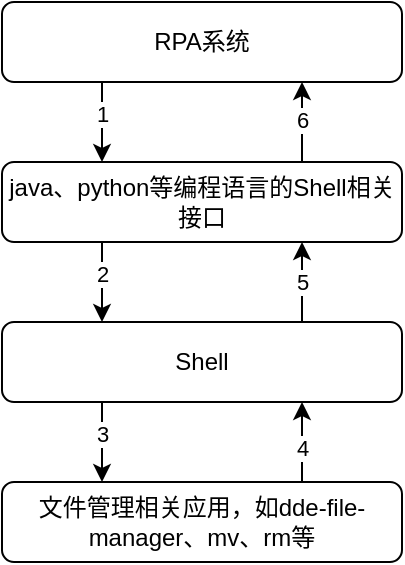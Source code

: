 <mxfile version="22.0.8" type="github">
  <diagram name="第 1 页" id="TP1V4fHeTRA3vRTPvK3x">
    <mxGraphModel dx="681" dy="418" grid="1" gridSize="10" guides="1" tooltips="1" connect="1" arrows="1" fold="1" page="1" pageScale="1" pageWidth="827" pageHeight="1169" math="0" shadow="0">
      <root>
        <mxCell id="0" />
        <mxCell id="1" parent="0" />
        <mxCell id="4PUE3C8j-RCjqCMSjhHY-5" style="edgeStyle=orthogonalEdgeStyle;rounded=0;orthogonalLoop=1;jettySize=auto;html=1;entryX=0.25;entryY=0;entryDx=0;entryDy=0;" edge="1" parent="1" source="4PUE3C8j-RCjqCMSjhHY-1" target="4PUE3C8j-RCjqCMSjhHY-2">
          <mxGeometry relative="1" as="geometry">
            <Array as="points">
              <mxPoint x="330" y="210" />
              <mxPoint x="330" y="210" />
            </Array>
          </mxGeometry>
        </mxCell>
        <mxCell id="4PUE3C8j-RCjqCMSjhHY-11" value="1" style="edgeLabel;html=1;align=center;verticalAlign=middle;resizable=0;points=[];" vertex="1" connectable="0" parent="4PUE3C8j-RCjqCMSjhHY-5">
          <mxGeometry x="-0.281" relative="1" as="geometry">
            <mxPoint y="1" as="offset" />
          </mxGeometry>
        </mxCell>
        <mxCell id="4PUE3C8j-RCjqCMSjhHY-1" value="RPA系统" style="rounded=1;whiteSpace=wrap;html=1;" vertex="1" parent="1">
          <mxGeometry x="280" y="160" width="200" height="40" as="geometry" />
        </mxCell>
        <mxCell id="4PUE3C8j-RCjqCMSjhHY-6" style="edgeStyle=orthogonalEdgeStyle;rounded=0;orthogonalLoop=1;jettySize=auto;html=1;entryX=0.25;entryY=0;entryDx=0;entryDy=0;" edge="1" parent="1" source="4PUE3C8j-RCjqCMSjhHY-2" target="4PUE3C8j-RCjqCMSjhHY-3">
          <mxGeometry relative="1" as="geometry">
            <Array as="points">
              <mxPoint x="330" y="290" />
              <mxPoint x="330" y="290" />
            </Array>
          </mxGeometry>
        </mxCell>
        <mxCell id="4PUE3C8j-RCjqCMSjhHY-12" value="2" style="edgeLabel;html=1;align=center;verticalAlign=middle;resizable=0;points=[];" vertex="1" connectable="0" parent="4PUE3C8j-RCjqCMSjhHY-6">
          <mxGeometry x="-0.229" relative="1" as="geometry">
            <mxPoint as="offset" />
          </mxGeometry>
        </mxCell>
        <mxCell id="4PUE3C8j-RCjqCMSjhHY-10" style="edgeStyle=orthogonalEdgeStyle;rounded=0;orthogonalLoop=1;jettySize=auto;html=1;entryX=0.75;entryY=1;entryDx=0;entryDy=0;" edge="1" parent="1" source="4PUE3C8j-RCjqCMSjhHY-2" target="4PUE3C8j-RCjqCMSjhHY-1">
          <mxGeometry relative="1" as="geometry">
            <Array as="points">
              <mxPoint x="430" y="230" />
              <mxPoint x="430" y="230" />
            </Array>
          </mxGeometry>
        </mxCell>
        <mxCell id="4PUE3C8j-RCjqCMSjhHY-15" value="6" style="edgeLabel;html=1;align=center;verticalAlign=middle;resizable=0;points=[];" vertex="1" connectable="0" parent="4PUE3C8j-RCjqCMSjhHY-10">
          <mxGeometry x="0.074" relative="1" as="geometry">
            <mxPoint as="offset" />
          </mxGeometry>
        </mxCell>
        <mxCell id="4PUE3C8j-RCjqCMSjhHY-2" value="java、python等编程语言的Shell相关接口" style="rounded=1;whiteSpace=wrap;html=1;" vertex="1" parent="1">
          <mxGeometry x="280" y="240" width="200" height="40" as="geometry" />
        </mxCell>
        <mxCell id="4PUE3C8j-RCjqCMSjhHY-7" style="edgeStyle=orthogonalEdgeStyle;rounded=0;orthogonalLoop=1;jettySize=auto;html=1;entryX=0.25;entryY=0;entryDx=0;entryDy=0;" edge="1" parent="1" source="4PUE3C8j-RCjqCMSjhHY-3" target="4PUE3C8j-RCjqCMSjhHY-4">
          <mxGeometry relative="1" as="geometry">
            <Array as="points">
              <mxPoint x="330" y="370" />
              <mxPoint x="330" y="370" />
            </Array>
          </mxGeometry>
        </mxCell>
        <mxCell id="4PUE3C8j-RCjqCMSjhHY-13" value="3" style="edgeLabel;html=1;align=center;verticalAlign=middle;resizable=0;points=[];" vertex="1" connectable="0" parent="4PUE3C8j-RCjqCMSjhHY-7">
          <mxGeometry x="-0.229" y="1" relative="1" as="geometry">
            <mxPoint x="-1" as="offset" />
          </mxGeometry>
        </mxCell>
        <mxCell id="4PUE3C8j-RCjqCMSjhHY-9" value="5" style="edgeStyle=orthogonalEdgeStyle;rounded=0;orthogonalLoop=1;jettySize=auto;html=1;entryX=0.75;entryY=1;entryDx=0;entryDy=0;" edge="1" parent="1" source="4PUE3C8j-RCjqCMSjhHY-3" target="4PUE3C8j-RCjqCMSjhHY-2">
          <mxGeometry relative="1" as="geometry">
            <Array as="points">
              <mxPoint x="430" y="310" />
              <mxPoint x="430" y="310" />
            </Array>
          </mxGeometry>
        </mxCell>
        <mxCell id="4PUE3C8j-RCjqCMSjhHY-3" value="Shell" style="rounded=1;whiteSpace=wrap;html=1;" vertex="1" parent="1">
          <mxGeometry x="280" y="320" width="200" height="40" as="geometry" />
        </mxCell>
        <mxCell id="4PUE3C8j-RCjqCMSjhHY-8" style="edgeStyle=orthogonalEdgeStyle;rounded=0;orthogonalLoop=1;jettySize=auto;html=1;entryX=0.75;entryY=1;entryDx=0;entryDy=0;" edge="1" parent="1" source="4PUE3C8j-RCjqCMSjhHY-4" target="4PUE3C8j-RCjqCMSjhHY-3">
          <mxGeometry relative="1" as="geometry">
            <Array as="points">
              <mxPoint x="430" y="390" />
              <mxPoint x="430" y="390" />
            </Array>
          </mxGeometry>
        </mxCell>
        <mxCell id="4PUE3C8j-RCjqCMSjhHY-14" value="4" style="edgeLabel;html=1;align=center;verticalAlign=middle;resizable=0;points=[];" vertex="1" connectable="0" parent="4PUE3C8j-RCjqCMSjhHY-8">
          <mxGeometry x="-0.116" relative="1" as="geometry">
            <mxPoint as="offset" />
          </mxGeometry>
        </mxCell>
        <mxCell id="4PUE3C8j-RCjqCMSjhHY-4" value="文件管理相关应用，如dde-file-manager、mv、rm等" style="rounded=1;whiteSpace=wrap;html=1;" vertex="1" parent="1">
          <mxGeometry x="280" y="400" width="200" height="40" as="geometry" />
        </mxCell>
      </root>
    </mxGraphModel>
  </diagram>
</mxfile>
